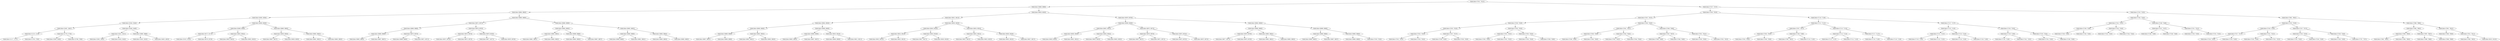 digraph G{
128497866 [label="Node{data=[7021, 7021]}"]
128497866 -> 1198992891
1198992891 [label="Node{data=[6896, 6896]}"]
1198992891 -> 1398167409
1398167409 [label="Node{data=[6864, 6864]}"]
1398167409 -> 307341154
307341154 [label="Node{data=[4956, 4956]}"]
307341154 -> 1350382346
1350382346 [label="Node{data=[3344, 3344]}"]
1350382346 -> 773571595
773571595 [label="Node{data=[2461, 2461]}"]
773571595 -> 1335354214
1335354214 [label="Node{data=[1123, 1123]}"]
1335354214 -> 1356998465
1356998465 [label="Node{data=[1117, 1117]}"]
1335354214 -> 1765718836
1765718836 [label="Node{data=[1700, 1700]}"]
773571595 -> 427098500
427098500 [label="Node{data=[2779, 2779]}"]
427098500 -> 1770605855
1770605855 [label="Node{data=[2656, 2656]}"]
427098500 -> 680568640
680568640 [label="Node{data=[2786, 2786]}"]
1350382346 -> 879451773
879451773 [label="Node{data=[3449, 3449]}"]
879451773 -> 86179925
86179925 [label="Node{data=[3421, 3421]}"]
86179925 -> 643912795
643912795 [label="Node{data=[3392, 3392]}"]
86179925 -> 191253872
191253872 [label="Node{data=[3434, 3434]}"]
879451773 -> 1703961303
1703961303 [label="Node{data=[3986, 3986]}"]
1703961303 -> 2024597400
2024597400 [label="Node{data=[3455, 3455]}"]
1703961303 -> 1422108506
1422108506 [label="Node{data=[4655, 4655]}"]
307341154 -> 1844936063
1844936063 [label="Node{data=[6856, 6856]}"]
1844936063 -> 194460876
194460876 [label="Node{data=[6586, 6586]}"]
194460876 -> 337152513
337152513 [label="Node{data=[6171, 6171]}"]
337152513 -> 1562904239
1562904239 [label="Node{data=[5523, 5523]}"]
337152513 -> 191005936
191005936 [label="Node{data=[6579, 6579]}"]
194460876 -> 966899724
966899724 [label="Node{data=[6854, 6854]}"]
966899724 -> 1765373371
1765373371 [label="Node{data=[6853, 6853]}"]
966899724 -> 1958284109
1958284109 [label="Node{data=[6855, 6855]}"]
1844936063 -> 1801667630
1801667630 [label="Node{data=[6860, 6860]}"]
1801667630 -> 1597431958
1597431958 [label="Node{data=[6858, 6858]}"]
1597431958 -> 2105590374
2105590374 [label="Node{data=[6857, 6857]}"]
1597431958 -> 1105157624
1105157624 [label="Node{data=[6859, 6859]}"]
1801667630 -> 812393433
812393433 [label="Node{data=[6862, 6862]}"]
812393433 -> 1479956242
1479956242 [label="Node{data=[6861, 6861]}"]
812393433 -> 593374592
593374592 [label="Node{data=[6863, 6863]}"]
1398167409 -> 416646286
416646286 [label="Node{data=[6880, 6880]}"]
416646286 -> 1232473766
1232473766 [label="Node{data=[6872, 6872]}"]
1232473766 -> 596790877
596790877 [label="Node{data=[6868, 6868]}"]
596790877 -> 1903318402
1903318402 [label="Node{data=[6866, 6866]}"]
1903318402 -> 1169641174
1169641174 [label="Node{data=[6865, 6865]}"]
1903318402 -> 1011706872
1011706872 [label="Node{data=[6867, 6867]}"]
596790877 -> 219949706
219949706 [label="Node{data=[6870, 6870]}"]
219949706 -> 1856086254
1856086254 [label="Node{data=[6869, 6869]}"]
219949706 -> 287277586
287277586 [label="Node{data=[6871, 6871]}"]
1232473766 -> 1180313954
1180313954 [label="Node{data=[6876, 6876]}"]
1180313954 -> 712901465
712901465 [label="Node{data=[6874, 6874]}"]
712901465 -> 1228628008
1228628008 [label="Node{data=[6873, 6873]}"]
712901465 -> 609842191
609842191 [label="Node{data=[6875, 6875]}"]
1180313954 -> 861886687
861886687 [label="Node{data=[6878, 6878]}"]
861886687 -> 1768026406
1768026406 [label="Node{data=[6877, 6877]}"]
861886687 -> 2076829186
2076829186 [label="Node{data=[6879, 6879]}"]
416646286 -> 350162040
350162040 [label="Node{data=[6888, 6888]}"]
350162040 -> 1569666972
1569666972 [label="Node{data=[6884, 6884]}"]
1569666972 -> 989922762
989922762 [label="Node{data=[6882, 6882]}"]
989922762 -> 256646494
256646494 [label="Node{data=[6881, 6881]}"]
989922762 -> 1662807043
1662807043 [label="Node{data=[6883, 6883]}"]
1569666972 -> 1200329771
1200329771 [label="Node{data=[6886, 6886]}"]
1200329771 -> 1947723333
1947723333 [label="Node{data=[6885, 6885]}"]
1200329771 -> 467579764
467579764 [label="Node{data=[6887, 6887]}"]
350162040 -> 463644792
463644792 [label="Node{data=[6892, 6892]}"]
463644792 -> 9657835
9657835 [label="Node{data=[6890, 6890]}"]
9657835 -> 1274914418
1274914418 [label="Node{data=[6889, 6889]}"]
9657835 -> 634841450
634841450 [label="Node{data=[6891, 6891]}"]
463644792 -> 733574336
733574336 [label="Node{data=[6894, 6894]}"]
733574336 -> 836700249
836700249 [label="Node{data=[6893, 6893]}"]
733574336 -> 389543462
389543462 [label="Node{data=[6895, 6895]}"]
1198992891 -> 95997971
95997971 [label="Node{data=[6928, 6928]}"]
95997971 -> 1699199760
1699199760 [label="Node{data=[6912, 6912]}"]
1699199760 -> 739506721
739506721 [label="Node{data=[6904, 6904]}"]
739506721 -> 71155523
71155523 [label="Node{data=[6900, 6900]}"]
71155523 -> 1204215711
1204215711 [label="Node{data=[6898, 6898]}"]
1204215711 -> 528577356
528577356 [label="Node{data=[6897, 6897]}"]
1204215711 -> 753946735
753946735 [label="Node{data=[6899, 6899]}"]
71155523 -> 1163801877
1163801877 [label="Node{data=[6902, 6902]}"]
1163801877 -> 873799686
873799686 [label="Node{data=[6901, 6901]}"]
1163801877 -> 546975451
546975451 [label="Node{data=[6903, 6903]}"]
739506721 -> 239559055
239559055 [label="Node{data=[6908, 6908]}"]
239559055 -> 973409231
973409231 [label="Node{data=[6906, 6906]}"]
973409231 -> 663558553
663558553 [label="Node{data=[6905, 6905]}"]
973409231 -> 1443891013
1443891013 [label="Node{data=[6907, 6907]}"]
239559055 -> 1668177681
1668177681 [label="Node{data=[6910, 6910]}"]
1668177681 -> 1906801600
1906801600 [label="Node{data=[6909, 6909]}"]
1668177681 -> 1051325884
1051325884 [label="Node{data=[6911, 6911]}"]
1699199760 -> 1750460163
1750460163 [label="Node{data=[6920, 6920]}"]
1750460163 -> 2043849679
2043849679 [label="Node{data=[6916, 6916]}"]
2043849679 -> 862037582
862037582 [label="Node{data=[6914, 6914]}"]
862037582 -> 1117036939
1117036939 [label="Node{data=[6913, 6913]}"]
862037582 -> 87964453
87964453 [label="Node{data=[6915, 6915]}"]
2043849679 -> 1767797918
1767797918 [label="Node{data=[6918, 6918]}"]
1767797918 -> 1471413293
1471413293 [label="Node{data=[6917, 6917]}"]
1767797918 -> 818710441
818710441 [label="Node{data=[6919, 6919]}"]
1750460163 -> 1147106694
1147106694 [label="Node{data=[6924, 6924]}"]
1147106694 -> 1581187863
1581187863 [label="Node{data=[6922, 6922]}"]
1581187863 -> 371580521
371580521 [label="Node{data=[6921, 6921]}"]
1581187863 -> 1115747019
1115747019 [label="Node{data=[6923, 6923]}"]
1147106694 -> 2110544984
2110544984 [label="Node{data=[6926, 6926]}"]
2110544984 -> 1540214605
1540214605 [label="Node{data=[6925, 6925]}"]
2110544984 -> 1671660747
1671660747 [label="Node{data=[6927, 6927]}"]
95997971 -> 644883678
644883678 [label="Node{data=[6976, 6976]}"]
644883678 -> 960598740
960598740 [label="Node{data=[6936, 6936]}"]
960598740 -> 214140182
214140182 [label="Node{data=[6932, 6932]}"]
214140182 -> 1941560729
1941560729 [label="Node{data=[6930, 6930]}"]
1941560729 -> 1414021604
1414021604 [label="Node{data=[6929, 6929]}"]
1941560729 -> 1638575755
1638575755 [label="Node{data=[6931, 6931]}"]
214140182 -> 1901165725
1901165725 [label="Node{data=[6934, 6934]}"]
1901165725 -> 1278816827
1278816827 [label="Node{data=[6933, 6933]}"]
1901165725 -> 1516772665
1516772665 [label="Node{data=[6935, 6935]}"]
960598740 -> 1854029321
1854029321 [label="Node{data=[6972, 6972]}"]
1854029321 -> 348984016
348984016 [label="Node{data=[6970, 6970]}"]
348984016 -> 299909784
299909784 [label="Node{data=[6937, 6937]}"]
348984016 -> 192615496
192615496 [label="Node{data=[6971, 6971]}"]
1854029321 -> 1953894744
1953894744 [label="Node{data=[6974, 6974]}"]
1953894744 -> 147969684
147969684 [label="Node{data=[6973, 6973]}"]
1953894744 -> 456569236
456569236 [label="Node{data=[6975, 6975]}"]
644883678 -> 1211903982
1211903982 [label="Node{data=[6984, 6984]}"]
1211903982 -> 201591648
201591648 [label="Node{data=[6980, 6980]}"]
201591648 -> 174524674
174524674 [label="Node{data=[6978, 6978]}"]
174524674 -> 619951051
619951051 [label="Node{data=[6977, 6977]}"]
174524674 -> 219790308
219790308 [label="Node{data=[6979, 6979]}"]
201591648 -> 569044524
569044524 [label="Node{data=[6982, 6982]}"]
569044524 -> 326618122
326618122 [label="Node{data=[6981, 6981]}"]
569044524 -> 706955332
706955332 [label="Node{data=[6983, 6983]}"]
1211903982 -> 1780813951
1780813951 [label="Node{data=[6988, 6988]}"]
1780813951 -> 474486937
474486937 [label="Node{data=[6986, 6986]}"]
474486937 -> 837980294
837980294 [label="Node{data=[6985, 6985]}"]
474486937 -> 27496340
27496340 [label="Node{data=[6987, 6987]}"]
1780813951 -> 1137168695
1137168695 [label="Node{data=[6990, 6990]}"]
1137168695 -> 521635078
521635078 [label="Node{data=[6989, 6989]}"]
1137168695 -> 977555650
977555650 [label="Node{data=[7020, 7020]}"]
128497866 -> 654747441
654747441 [label="Node{data=[7237, 7237]}"]
654747441 -> 1513460879
1513460879 [label="Node{data=[7053, 7053]}"]
1513460879 -> 2041120122
2041120122 [label="Node{data=[7037, 7037]}"]
2041120122 -> 1634961613
1634961613 [label="Node{data=[7029, 7029]}"]
1634961613 -> 1943966973
1943966973 [label="Node{data=[7025, 7025]}"]
1943966973 -> 87685093
87685093 [label="Node{data=[7023, 7023]}"]
87685093 -> 881504493
881504493 [label="Node{data=[7022, 7022]}"]
87685093 -> 1229091665
1229091665 [label="Node{data=[7024, 7024]}"]
1943966973 -> 1312587768
1312587768 [label="Node{data=[7027, 7027]}"]
1312587768 -> 82849541
82849541 [label="Node{data=[7026, 7026]}"]
1312587768 -> 1696397998
1696397998 [label="Node{data=[7028, 7028]}"]
1634961613 -> 1067369895
1067369895 [label="Node{data=[7033, 7033]}"]
1067369895 -> 317763091
317763091 [label="Node{data=[7031, 7031]}"]
317763091 -> 402465615
402465615 [label="Node{data=[7030, 7030]}"]
317763091 -> 355889812
355889812 [label="Node{data=[7032, 7032]}"]
1067369895 -> 1556885096
1556885096 [label="Node{data=[7035, 7035]}"]
1556885096 -> 1272677332
1272677332 [label="Node{data=[7034, 7034]}"]
1556885096 -> 893531835
893531835 [label="Node{data=[7036, 7036]}"]
2041120122 -> 331759701
331759701 [label="Node{data=[7045, 7045]}"]
331759701 -> 784634667
784634667 [label="Node{data=[7041, 7041]}"]
784634667 -> 966156292
966156292 [label="Node{data=[7039, 7039]}"]
966156292 -> 491093603
491093603 [label="Node{data=[7038, 7038]}"]
966156292 -> 1017139574
1017139574 [label="Node{data=[7040, 7040]}"]
784634667 -> 913817602
913817602 [label="Node{data=[7043, 7043]}"]
913817602 -> 1013645448
1013645448 [label="Node{data=[7042, 7042]}"]
913817602 -> 183228160
183228160 [label="Node{data=[7044, 7044]}"]
331759701 -> 889068746
889068746 [label="Node{data=[7049, 7049]}"]
889068746 -> 1015135623
1015135623 [label="Node{data=[7047, 7047]}"]
1015135623 -> 1485477343
1485477343 [label="Node{data=[7046, 7046]}"]
1015135623 -> 210573849
210573849 [label="Node{data=[7048, 7048]}"]
889068746 -> 1213288206
1213288206 [label="Node{data=[7051, 7051]}"]
1213288206 -> 2030943750
2030943750 [label="Node{data=[7050, 7050]}"]
1213288206 -> 1965418645
1965418645 [label="Node{data=[7052, 7052]}"]
1513460879 -> 287078906
287078906 [label="Node{data=[7119, 7119]}"]
287078906 -> 1400339944
1400339944 [label="Node{data=[7111, 7111]}"]
1400339944 -> 1193153550
1193153550 [label="Node{data=[7057, 7057]}"]
1193153550 -> 497368376
497368376 [label="Node{data=[7055, 7055]}"]
497368376 -> 1862554847
1862554847 [label="Node{data=[7054, 7054]}"]
497368376 -> 133491946
133491946 [label="Node{data=[7056, 7056]}"]
1193153550 -> 821896830
821896830 [label="Node{data=[7109, 7109]}"]
821896830 -> 67473828
67473828 [label="Node{data=[7061, 7061]}"]
821896830 -> 1231720279
1231720279 [label="Node{data=[7110, 7110]}"]
1400339944 -> 1775872300
1775872300 [label="Node{data=[7115, 7115]}"]
1775872300 -> 818855103
818855103 [label="Node{data=[7113, 7113]}"]
818855103 -> 418288563
418288563 [label="Node{data=[7112, 7112]}"]
818855103 -> 98809806
98809806 [label="Node{data=[7114, 7114]}"]
1775872300 -> 567799447
567799447 [label="Node{data=[7117, 7117]}"]
567799447 -> 1681495382
1681495382 [label="Node{data=[7116, 7116]}"]
567799447 -> 136765801
136765801 [label="Node{data=[7118, 7118]}"]
287078906 -> 274954852
274954852 [label="Node{data=[7127, 7127]}"]
274954852 -> 249466281
249466281 [label="Node{data=[7123, 7123]}"]
249466281 -> 652556801
652556801 [label="Node{data=[7121, 7121]}"]
652556801 -> 435661341
435661341 [label="Node{data=[7120, 7120]}"]
652556801 -> 306991901
306991901 [label="Node{data=[7122, 7122]}"]
249466281 -> 1745172280
1745172280 [label="Node{data=[7125, 7125]}"]
1745172280 -> 1740586251
1740586251 [label="Node{data=[7124, 7124]}"]
1745172280 -> 1128055971
1128055971 [label="Node{data=[7126, 7126]}"]
274954852 -> 857256802
857256802 [label="Node{data=[7233, 7233]}"]
857256802 -> 1927675598
1927675598 [label="Node{data=[7129, 7129]}"]
1927675598 -> 1823261436
1823261436 [label="Node{data=[7128, 7128]}"]
1927675598 -> 1234176534
1234176534 [label="Node{data=[7181, 7181]}"]
857256802 -> 1071981541
1071981541 [label="Node{data=[7235, 7235]}"]
1071981541 -> 1655417177
1655417177 [label="Node{data=[7234, 7234]}"]
1071981541 -> 1746545874
1746545874 [label="Node{data=[7236, 7236]}"]
654747441 -> 554912637
554912637 [label="Node{data=[7253, 7253]}"]
554912637 -> 931118769
931118769 [label="Node{data=[7245, 7245]}"]
931118769 -> 136390758
136390758 [label="Node{data=[7241, 7241]}"]
136390758 -> 828696844
828696844 [label="Node{data=[7239, 7239]}"]
828696844 -> 177669374
177669374 [label="Node{data=[7238, 7238]}"]
828696844 -> 1079486763
1079486763 [label="Node{data=[7240, 7240]}"]
136390758 -> 1093978975
1093978975 [label="Node{data=[7243, 7243]}"]
1093978975 -> 1460565756
1460565756 [label="Node{data=[7242, 7242]}"]
1093978975 -> 1703684119
1703684119 [label="Node{data=[7244, 7244]}"]
931118769 -> 418372476
418372476 [label="Node{data=[7249, 7249]}"]
418372476 -> 2145817869
2145817869 [label="Node{data=[7247, 7247]}"]
2145817869 -> 1543218587
1543218587 [label="Node{data=[7246, 7246]}"]
2145817869 -> 1605628515
1605628515 [label="Node{data=[7248, 7248]}"]
418372476 -> 962717394
962717394 [label="Node{data=[7251, 7251]}"]
962717394 -> 1927565838
1927565838 [label="Node{data=[7250, 7250]}"]
962717394 -> 1958078132
1958078132 [label="Node{data=[7252, 7252]}"]
554912637 -> 886383275
886383275 [label="Node{data=[7891, 7891]}"]
886383275 -> 45352341
45352341 [label="Node{data=[7323, 7323]}"]
45352341 -> 1376801775
1376801775 [label="Node{data=[7319, 7319]}"]
1376801775 -> 155946847
155946847 [label="Node{data=[7317, 7317]}"]
155946847 -> 336999591
336999591 [label="Node{data=[7316, 7316]}"]
155946847 -> 908858141
908858141 [label="Node{data=[7318, 7318]}"]
1376801775 -> 1727246620
1727246620 [label="Node{data=[7321, 7321]}"]
1727246620 -> 865598442
865598442 [label="Node{data=[7320, 7320]}"]
1727246620 -> 369181235
369181235 [label="Node{data=[7322, 7322]}"]
45352341 -> 1088622357
1088622357 [label="Node{data=[7327, 7327]}"]
1088622357 -> 996355396
996355396 [label="Node{data=[7325, 7325]}"]
996355396 -> 933747049
933747049 [label="Node{data=[7324, 7324]}"]
996355396 -> 732632436
732632436 [label="Node{data=[7326, 7326]}"]
1088622357 -> 1936207027
1936207027 [label="Node{data=[7329, 7329]}"]
1936207027 -> 1371743895
1371743895 [label="Node{data=[7328, 7328]}"]
1936207027 -> 1487323479
1487323479 [label="Node{data=[7787, 7787]}"]
886383275 -> 735408002
735408002 [label="Node{data=[7899, 7899]}"]
735408002 -> 434815999
434815999 [label="Node{data=[7895, 7895]}"]
434815999 -> 1372961227
1372961227 [label="Node{data=[7893, 7893]}"]
1372961227 -> 1066886879
1066886879 [label="Node{data=[7892, 7892]}"]
1372961227 -> 1061070800
1061070800 [label="Node{data=[7894, 7894]}"]
434815999 -> 1879342835
1879342835 [label="Node{data=[7897, 7897]}"]
1879342835 -> 216238809
216238809 [label="Node{data=[7896, 7896]}"]
1879342835 -> 138847236
138847236 [label="Node{data=[7898, 7898]}"]
735408002 -> 1108120315
1108120315 [label="Node{data=[7901, 7901]}"]
1108120315 -> 296525743
296525743 [label="Node{data=[7900, 7900]}"]
1108120315 -> 25786881
25786881 [label="Node{data=[7911, 7911]}"]
25786881 -> 1012046000
1012046000 [label="Node{data=[7902, 7902]}"]
25786881 -> 443506315
443506315 [label="Node{data=[8315, 8315]}"]
}